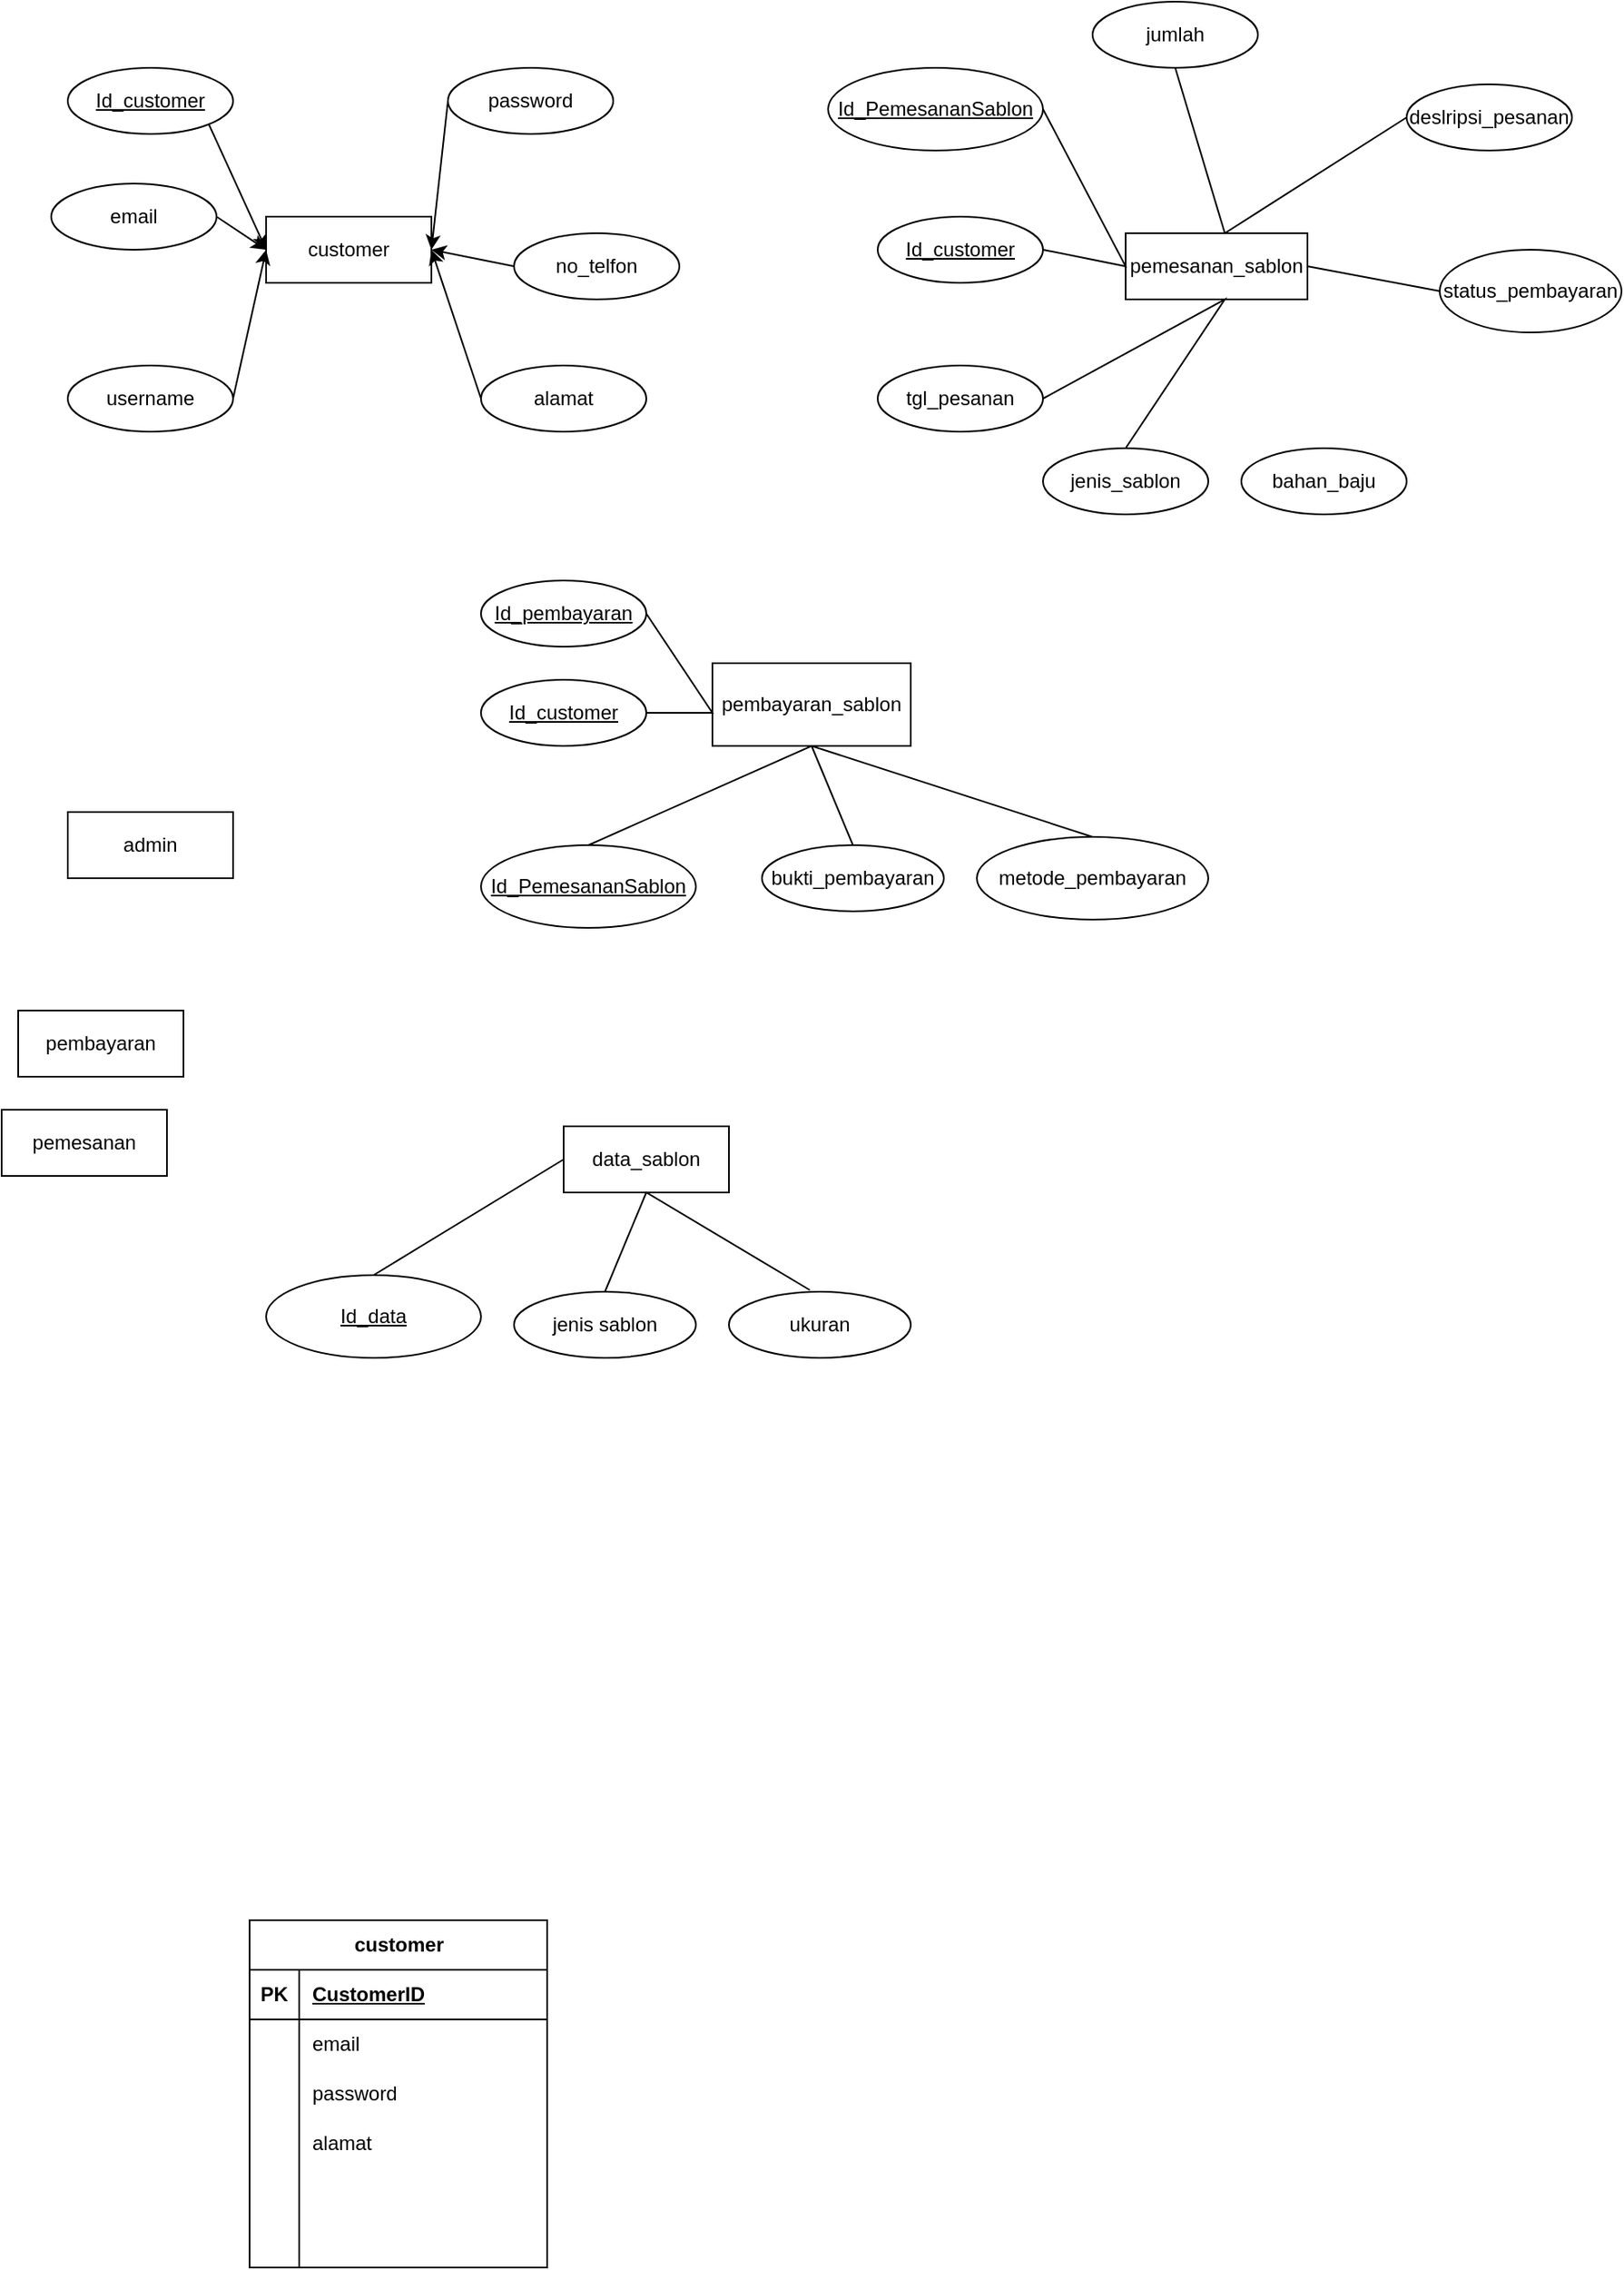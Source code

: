 <mxfile version="21.1.1" type="github">
  <diagram id="R2lEEEUBdFMjLlhIrx00" name="Page-1">
    <mxGraphModel dx="1970" dy="478" grid="1" gridSize="10" guides="1" tooltips="1" connect="1" arrows="1" fold="1" page="1" pageScale="1" pageWidth="850" pageHeight="1100" math="0" shadow="0" extFonts="Permanent Marker^https://fonts.googleapis.com/css?family=Permanent+Marker">
      <root>
        <mxCell id="0" />
        <mxCell id="1" parent="0" />
        <mxCell id="5mV2cB9xephwo2F0kHvx-2" value="customer&lt;br&gt;" style="whiteSpace=wrap;html=1;align=center;" parent="1" vertex="1">
          <mxGeometry x="150" y="140" width="100" height="40" as="geometry" />
        </mxCell>
        <mxCell id="5mV2cB9xephwo2F0kHvx-3" value="admin" style="whiteSpace=wrap;html=1;align=center;" parent="1" vertex="1">
          <mxGeometry x="30" y="500" width="100" height="40" as="geometry" />
        </mxCell>
        <mxCell id="5mV2cB9xephwo2F0kHvx-5" value="pemesanan" style="whiteSpace=wrap;html=1;align=center;" parent="1" vertex="1">
          <mxGeometry x="-10" y="680" width="100" height="40" as="geometry" />
        </mxCell>
        <mxCell id="5mV2cB9xephwo2F0kHvx-6" value="pemesanan_sablon" style="whiteSpace=wrap;html=1;align=center;" parent="1" vertex="1">
          <mxGeometry x="670" y="150" width="110" height="40" as="geometry" />
        </mxCell>
        <mxCell id="5mV2cB9xephwo2F0kHvx-7" value="pembayaran_sablon" style="whiteSpace=wrap;html=1;align=center;" parent="1" vertex="1">
          <mxGeometry x="420" y="410" width="120" height="50" as="geometry" />
        </mxCell>
        <mxCell id="5mV2cB9xephwo2F0kHvx-8" value="pembayaran" style="whiteSpace=wrap;html=1;align=center;" parent="1" vertex="1">
          <mxGeometry y="620" width="100" height="40" as="geometry" />
        </mxCell>
        <mxCell id="5mV2cB9xephwo2F0kHvx-9" value="data_sablon" style="whiteSpace=wrap;html=1;align=center;" parent="1" vertex="1">
          <mxGeometry x="330" y="690" width="100" height="40" as="geometry" />
        </mxCell>
        <mxCell id="WgaGpkO2jQIKQM-egrKY-1" value="customer" style="shape=table;startSize=30;container=1;collapsible=1;childLayout=tableLayout;fixedRows=1;rowLines=0;fontStyle=1;align=center;resizeLast=1;html=1;" parent="1" vertex="1">
          <mxGeometry x="140" y="1170" width="180" height="210" as="geometry" />
        </mxCell>
        <mxCell id="WgaGpkO2jQIKQM-egrKY-2" value="" style="shape=tableRow;horizontal=0;startSize=0;swimlaneHead=0;swimlaneBody=0;fillColor=none;collapsible=0;dropTarget=0;points=[[0,0.5],[1,0.5]];portConstraint=eastwest;top=0;left=0;right=0;bottom=1;" parent="WgaGpkO2jQIKQM-egrKY-1" vertex="1">
          <mxGeometry y="30" width="180" height="30" as="geometry" />
        </mxCell>
        <mxCell id="WgaGpkO2jQIKQM-egrKY-3" value="PK" style="shape=partialRectangle;connectable=0;fillColor=none;top=0;left=0;bottom=0;right=0;fontStyle=1;overflow=hidden;whiteSpace=wrap;html=1;" parent="WgaGpkO2jQIKQM-egrKY-2" vertex="1">
          <mxGeometry width="30" height="30" as="geometry">
            <mxRectangle width="30" height="30" as="alternateBounds" />
          </mxGeometry>
        </mxCell>
        <mxCell id="WgaGpkO2jQIKQM-egrKY-4" value="CustomerID" style="shape=partialRectangle;connectable=0;fillColor=none;top=0;left=0;bottom=0;right=0;align=left;spacingLeft=6;fontStyle=5;overflow=hidden;whiteSpace=wrap;html=1;" parent="WgaGpkO2jQIKQM-egrKY-2" vertex="1">
          <mxGeometry x="30" width="150" height="30" as="geometry">
            <mxRectangle width="150" height="30" as="alternateBounds" />
          </mxGeometry>
        </mxCell>
        <mxCell id="WgaGpkO2jQIKQM-egrKY-5" value="" style="shape=tableRow;horizontal=0;startSize=0;swimlaneHead=0;swimlaneBody=0;fillColor=none;collapsible=0;dropTarget=0;points=[[0,0.5],[1,0.5]];portConstraint=eastwest;top=0;left=0;right=0;bottom=0;" parent="WgaGpkO2jQIKQM-egrKY-1" vertex="1">
          <mxGeometry y="60" width="180" height="30" as="geometry" />
        </mxCell>
        <mxCell id="WgaGpkO2jQIKQM-egrKY-6" value="" style="shape=partialRectangle;connectable=0;fillColor=none;top=0;left=0;bottom=0;right=0;editable=1;overflow=hidden;whiteSpace=wrap;html=1;" parent="WgaGpkO2jQIKQM-egrKY-5" vertex="1">
          <mxGeometry width="30" height="30" as="geometry">
            <mxRectangle width="30" height="30" as="alternateBounds" />
          </mxGeometry>
        </mxCell>
        <mxCell id="WgaGpkO2jQIKQM-egrKY-7" value="email" style="shape=partialRectangle;connectable=0;fillColor=none;top=0;left=0;bottom=0;right=0;align=left;spacingLeft=6;overflow=hidden;whiteSpace=wrap;html=1;" parent="WgaGpkO2jQIKQM-egrKY-5" vertex="1">
          <mxGeometry x="30" width="150" height="30" as="geometry">
            <mxRectangle width="150" height="30" as="alternateBounds" />
          </mxGeometry>
        </mxCell>
        <mxCell id="WgaGpkO2jQIKQM-egrKY-8" value="" style="shape=tableRow;horizontal=0;startSize=0;swimlaneHead=0;swimlaneBody=0;fillColor=none;collapsible=0;dropTarget=0;points=[[0,0.5],[1,0.5]];portConstraint=eastwest;top=0;left=0;right=0;bottom=0;" parent="WgaGpkO2jQIKQM-egrKY-1" vertex="1">
          <mxGeometry y="90" width="180" height="30" as="geometry" />
        </mxCell>
        <mxCell id="WgaGpkO2jQIKQM-egrKY-9" value="" style="shape=partialRectangle;connectable=0;fillColor=none;top=0;left=0;bottom=0;right=0;editable=1;overflow=hidden;whiteSpace=wrap;html=1;" parent="WgaGpkO2jQIKQM-egrKY-8" vertex="1">
          <mxGeometry width="30" height="30" as="geometry">
            <mxRectangle width="30" height="30" as="alternateBounds" />
          </mxGeometry>
        </mxCell>
        <mxCell id="WgaGpkO2jQIKQM-egrKY-10" value="password" style="shape=partialRectangle;connectable=0;fillColor=none;top=0;left=0;bottom=0;right=0;align=left;spacingLeft=6;overflow=hidden;whiteSpace=wrap;html=1;" parent="WgaGpkO2jQIKQM-egrKY-8" vertex="1">
          <mxGeometry x="30" width="150" height="30" as="geometry">
            <mxRectangle width="150" height="30" as="alternateBounds" />
          </mxGeometry>
        </mxCell>
        <mxCell id="WgaGpkO2jQIKQM-egrKY-11" value="" style="shape=tableRow;horizontal=0;startSize=0;swimlaneHead=0;swimlaneBody=0;fillColor=none;collapsible=0;dropTarget=0;points=[[0,0.5],[1,0.5]];portConstraint=eastwest;top=0;left=0;right=0;bottom=0;" parent="WgaGpkO2jQIKQM-egrKY-1" vertex="1">
          <mxGeometry y="120" width="180" height="30" as="geometry" />
        </mxCell>
        <mxCell id="WgaGpkO2jQIKQM-egrKY-12" value="" style="shape=partialRectangle;connectable=0;fillColor=none;top=0;left=0;bottom=0;right=0;editable=1;overflow=hidden;whiteSpace=wrap;html=1;" parent="WgaGpkO2jQIKQM-egrKY-11" vertex="1">
          <mxGeometry width="30" height="30" as="geometry">
            <mxRectangle width="30" height="30" as="alternateBounds" />
          </mxGeometry>
        </mxCell>
        <mxCell id="WgaGpkO2jQIKQM-egrKY-13" value="alamat" style="shape=partialRectangle;connectable=0;fillColor=none;top=0;left=0;bottom=0;right=0;align=left;spacingLeft=6;overflow=hidden;whiteSpace=wrap;html=1;" parent="WgaGpkO2jQIKQM-egrKY-11" vertex="1">
          <mxGeometry x="30" width="150" height="30" as="geometry">
            <mxRectangle width="150" height="30" as="alternateBounds" />
          </mxGeometry>
        </mxCell>
        <mxCell id="WgaGpkO2jQIKQM-egrKY-30" style="shape=tableRow;horizontal=0;startSize=0;swimlaneHead=0;swimlaneBody=0;fillColor=none;collapsible=0;dropTarget=0;points=[[0,0.5],[1,0.5]];portConstraint=eastwest;top=0;left=0;right=0;bottom=0;" parent="WgaGpkO2jQIKQM-egrKY-1" vertex="1">
          <mxGeometry y="150" width="180" height="30" as="geometry" />
        </mxCell>
        <mxCell id="WgaGpkO2jQIKQM-egrKY-31" style="shape=partialRectangle;connectable=0;fillColor=none;top=0;left=0;bottom=0;right=0;editable=1;overflow=hidden;whiteSpace=wrap;html=1;" parent="WgaGpkO2jQIKQM-egrKY-30" vertex="1">
          <mxGeometry width="30" height="30" as="geometry">
            <mxRectangle width="30" height="30" as="alternateBounds" />
          </mxGeometry>
        </mxCell>
        <mxCell id="WgaGpkO2jQIKQM-egrKY-32" style="shape=partialRectangle;connectable=0;fillColor=none;top=0;left=0;bottom=0;right=0;align=left;spacingLeft=6;overflow=hidden;whiteSpace=wrap;html=1;" parent="WgaGpkO2jQIKQM-egrKY-30" vertex="1">
          <mxGeometry x="30" width="150" height="30" as="geometry">
            <mxRectangle width="150" height="30" as="alternateBounds" />
          </mxGeometry>
        </mxCell>
        <mxCell id="WgaGpkO2jQIKQM-egrKY-33" style="shape=tableRow;horizontal=0;startSize=0;swimlaneHead=0;swimlaneBody=0;fillColor=none;collapsible=0;dropTarget=0;points=[[0,0.5],[1,0.5]];portConstraint=eastwest;top=0;left=0;right=0;bottom=0;" parent="WgaGpkO2jQIKQM-egrKY-1" vertex="1">
          <mxGeometry y="180" width="180" height="30" as="geometry" />
        </mxCell>
        <mxCell id="WgaGpkO2jQIKQM-egrKY-34" style="shape=partialRectangle;connectable=0;fillColor=none;top=0;left=0;bottom=0;right=0;editable=1;overflow=hidden;whiteSpace=wrap;html=1;" parent="WgaGpkO2jQIKQM-egrKY-33" vertex="1">
          <mxGeometry width="30" height="30" as="geometry">
            <mxRectangle width="30" height="30" as="alternateBounds" />
          </mxGeometry>
        </mxCell>
        <mxCell id="WgaGpkO2jQIKQM-egrKY-35" style="shape=partialRectangle;connectable=0;fillColor=none;top=0;left=0;bottom=0;right=0;align=left;spacingLeft=6;overflow=hidden;whiteSpace=wrap;html=1;" parent="WgaGpkO2jQIKQM-egrKY-33" vertex="1">
          <mxGeometry x="30" width="150" height="30" as="geometry">
            <mxRectangle width="150" height="30" as="alternateBounds" />
          </mxGeometry>
        </mxCell>
        <mxCell id="6rPEh_bnvKrcq9A52BbG-6" style="rounded=0;orthogonalLoop=1;jettySize=auto;html=1;exitX=1;exitY=1;exitDx=0;exitDy=0;entryX=0;entryY=0.5;entryDx=0;entryDy=0;" parent="1" source="YTI3r-vrlZ_UczR5QLay-1" target="5mV2cB9xephwo2F0kHvx-2" edge="1">
          <mxGeometry relative="1" as="geometry" />
        </mxCell>
        <mxCell id="YTI3r-vrlZ_UczR5QLay-1" value="Id_customer" style="ellipse;whiteSpace=wrap;html=1;align=center;fontStyle=4;" parent="1" vertex="1">
          <mxGeometry x="30" y="50" width="100" height="40" as="geometry" />
        </mxCell>
        <mxCell id="6rPEh_bnvKrcq9A52BbG-8" style="rounded=0;orthogonalLoop=1;jettySize=auto;html=1;exitX=1;exitY=0.5;exitDx=0;exitDy=0;entryX=0;entryY=0.5;entryDx=0;entryDy=0;" parent="1" source="YTI3r-vrlZ_UczR5QLay-3" target="5mV2cB9xephwo2F0kHvx-2" edge="1">
          <mxGeometry relative="1" as="geometry" />
        </mxCell>
        <mxCell id="YTI3r-vrlZ_UczR5QLay-3" value="username" style="ellipse;whiteSpace=wrap;html=1;align=center;" parent="1" vertex="1">
          <mxGeometry x="30" y="230" width="100" height="40" as="geometry" />
        </mxCell>
        <mxCell id="6rPEh_bnvKrcq9A52BbG-7" style="rounded=0;orthogonalLoop=1;jettySize=auto;html=1;exitX=1;exitY=0.5;exitDx=0;exitDy=0;entryX=0;entryY=0.5;entryDx=0;entryDy=0;" parent="1" source="YTI3r-vrlZ_UczR5QLay-4" target="5mV2cB9xephwo2F0kHvx-2" edge="1">
          <mxGeometry relative="1" as="geometry" />
        </mxCell>
        <mxCell id="YTI3r-vrlZ_UczR5QLay-4" value="email" style="ellipse;whiteSpace=wrap;html=1;align=center;" parent="1" vertex="1">
          <mxGeometry x="20" y="120" width="100" height="40" as="geometry" />
        </mxCell>
        <mxCell id="6rPEh_bnvKrcq9A52BbG-9" style="rounded=0;orthogonalLoop=1;jettySize=auto;html=1;exitX=0;exitY=0.5;exitDx=0;exitDy=0;entryX=1;entryY=0.5;entryDx=0;entryDy=0;" parent="1" source="YTI3r-vrlZ_UczR5QLay-5" target="5mV2cB9xephwo2F0kHvx-2" edge="1">
          <mxGeometry relative="1" as="geometry" />
        </mxCell>
        <mxCell id="YTI3r-vrlZ_UczR5QLay-5" value="password" style="ellipse;whiteSpace=wrap;html=1;align=center;" parent="1" vertex="1">
          <mxGeometry x="260" y="50" width="100" height="40" as="geometry" />
        </mxCell>
        <mxCell id="6rPEh_bnvKrcq9A52BbG-11" style="rounded=0;orthogonalLoop=1;jettySize=auto;html=1;exitX=0;exitY=0.5;exitDx=0;exitDy=0;entryX=1;entryY=0.5;entryDx=0;entryDy=0;" parent="1" source="YTI3r-vrlZ_UczR5QLay-6" target="5mV2cB9xephwo2F0kHvx-2" edge="1">
          <mxGeometry relative="1" as="geometry" />
        </mxCell>
        <mxCell id="YTI3r-vrlZ_UczR5QLay-6" value="alamat" style="ellipse;whiteSpace=wrap;html=1;align=center;" parent="1" vertex="1">
          <mxGeometry x="280" y="230" width="100" height="40" as="geometry" />
        </mxCell>
        <mxCell id="6rPEh_bnvKrcq9A52BbG-10" style="rounded=0;orthogonalLoop=1;jettySize=auto;html=1;exitX=0;exitY=0.5;exitDx=0;exitDy=0;" parent="1" source="YTI3r-vrlZ_UczR5QLay-7" edge="1">
          <mxGeometry relative="1" as="geometry">
            <mxPoint x="250.0" y="160.0" as="targetPoint" />
          </mxGeometry>
        </mxCell>
        <mxCell id="YTI3r-vrlZ_UczR5QLay-7" value="no_telfon" style="ellipse;whiteSpace=wrap;html=1;align=center;" parent="1" vertex="1">
          <mxGeometry x="300" y="150" width="100" height="40" as="geometry" />
        </mxCell>
        <mxCell id="YTI3r-vrlZ_UczR5QLay-8" value="Id_PemesananSablon" style="ellipse;whiteSpace=wrap;html=1;align=center;fontStyle=4;" parent="1" vertex="1">
          <mxGeometry x="490" y="50" width="130" height="50" as="geometry" />
        </mxCell>
        <mxCell id="YTI3r-vrlZ_UczR5QLay-9" value="tgl_pesanan" style="ellipse;whiteSpace=wrap;html=1;align=center;" parent="1" vertex="1">
          <mxGeometry x="520" y="230" width="100" height="40" as="geometry" />
        </mxCell>
        <mxCell id="0i90_Ah9qwGSS9QuldRk-4" value="jenis_sablon" style="ellipse;whiteSpace=wrap;html=1;align=center;" parent="1" vertex="1">
          <mxGeometry x="620" y="280" width="100" height="40" as="geometry" />
        </mxCell>
        <mxCell id="0i90_Ah9qwGSS9QuldRk-5" value="jumlah" style="ellipse;whiteSpace=wrap;html=1;align=center;" parent="1" vertex="1">
          <mxGeometry x="650" y="10" width="100" height="40" as="geometry" />
        </mxCell>
        <mxCell id="0i90_Ah9qwGSS9QuldRk-6" value="deslripsi_pesanan" style="ellipse;whiteSpace=wrap;html=1;align=center;" parent="1" vertex="1">
          <mxGeometry x="840" y="60" width="100" height="40" as="geometry" />
        </mxCell>
        <mxCell id="ONWFa-ybsfFDMQkK8CN--2" value="" style="endArrow=none;html=1;rounded=0;entryX=1;entryY=0.5;entryDx=0;entryDy=0;exitX=1;exitY=0.5;exitDx=0;exitDy=0;" edge="1" parent="1" target="YTI3r-vrlZ_UczR5QLay-8">
          <mxGeometry relative="1" as="geometry">
            <mxPoint x="620.0" y="160" as="sourcePoint" />
            <mxPoint x="570" y="170" as="targetPoint" />
            <Array as="points">
              <mxPoint x="670" y="170" />
            </Array>
          </mxGeometry>
        </mxCell>
        <mxCell id="ONWFa-ybsfFDMQkK8CN--3" value="Id_customer" style="ellipse;whiteSpace=wrap;html=1;align=center;fontStyle=4;" vertex="1" parent="1">
          <mxGeometry x="520" y="140" width="100" height="40" as="geometry" />
        </mxCell>
        <mxCell id="ONWFa-ybsfFDMQkK8CN--4" value="" style="endArrow=none;html=1;rounded=0;entryX=1;entryY=0.5;entryDx=0;entryDy=0;exitX=0.5;exitY=0;exitDx=0;exitDy=0;" edge="1" parent="1" source="0i90_Ah9qwGSS9QuldRk-4" target="YTI3r-vrlZ_UczR5QLay-9">
          <mxGeometry relative="1" as="geometry">
            <mxPoint x="330" y="170" as="sourcePoint" />
            <mxPoint x="490" y="170" as="targetPoint" />
            <Array as="points">
              <mxPoint x="730" y="190" />
            </Array>
          </mxGeometry>
        </mxCell>
        <mxCell id="ONWFa-ybsfFDMQkK8CN--5" value="" style="endArrow=none;html=1;rounded=0;exitX=0.5;exitY=1;exitDx=0;exitDy=0;entryX=0;entryY=0.5;entryDx=0;entryDy=0;" edge="1" parent="1" source="0i90_Ah9qwGSS9QuldRk-5" target="0i90_Ah9qwGSS9QuldRk-6">
          <mxGeometry relative="1" as="geometry">
            <mxPoint x="670" y="170" as="sourcePoint" />
            <mxPoint x="830" y="90" as="targetPoint" />
            <Array as="points">
              <mxPoint x="730" y="150" />
            </Array>
          </mxGeometry>
        </mxCell>
        <mxCell id="ONWFa-ybsfFDMQkK8CN--6" value="Id_customer" style="ellipse;whiteSpace=wrap;html=1;align=center;fontStyle=4;" vertex="1" parent="1">
          <mxGeometry x="280" y="420" width="100" height="40" as="geometry" />
        </mxCell>
        <mxCell id="ONWFa-ybsfFDMQkK8CN--7" value="Id_pembayaran" style="ellipse;whiteSpace=wrap;html=1;align=center;fontStyle=4;" vertex="1" parent="1">
          <mxGeometry x="280" y="360" width="100" height="40" as="geometry" />
        </mxCell>
        <mxCell id="ONWFa-ybsfFDMQkK8CN--8" value="status_pembayaran" style="ellipse;whiteSpace=wrap;html=1;align=center;" vertex="1" parent="1">
          <mxGeometry x="860" y="160" width="110" height="50" as="geometry" />
        </mxCell>
        <mxCell id="ONWFa-ybsfFDMQkK8CN--9" value="" style="endArrow=none;html=1;rounded=0;entryX=0;entryY=0.5;entryDx=0;entryDy=0;exitX=1;exitY=0.5;exitDx=0;exitDy=0;" edge="1" parent="1" source="5mV2cB9xephwo2F0kHvx-6" target="ONWFa-ybsfFDMQkK8CN--8">
          <mxGeometry relative="1" as="geometry">
            <mxPoint x="800" y="180" as="sourcePoint" />
            <mxPoint x="690" y="190" as="targetPoint" />
          </mxGeometry>
        </mxCell>
        <mxCell id="ONWFa-ybsfFDMQkK8CN--10" value="bahan_baju" style="ellipse;whiteSpace=wrap;html=1;align=center;" vertex="1" parent="1">
          <mxGeometry x="740" y="280" width="100" height="40" as="geometry" />
        </mxCell>
        <mxCell id="ONWFa-ybsfFDMQkK8CN--11" value="Id_PemesananSablon" style="ellipse;whiteSpace=wrap;html=1;align=center;fontStyle=4;" vertex="1" parent="1">
          <mxGeometry x="280" y="520" width="130" height="50" as="geometry" />
        </mxCell>
        <mxCell id="ONWFa-ybsfFDMQkK8CN--12" value="bukti_pembayaran" style="ellipse;whiteSpace=wrap;html=1;align=center;" vertex="1" parent="1">
          <mxGeometry x="450" y="520" width="110" height="40" as="geometry" />
        </mxCell>
        <mxCell id="ONWFa-ybsfFDMQkK8CN--13" value="metode_pembayaran" style="ellipse;whiteSpace=wrap;html=1;align=center;" vertex="1" parent="1">
          <mxGeometry x="580" y="515" width="140" height="50" as="geometry" />
        </mxCell>
        <mxCell id="ONWFa-ybsfFDMQkK8CN--14" value="" style="endArrow=none;html=1;rounded=0;exitX=1;exitY=0.5;exitDx=0;exitDy=0;entryX=1;entryY=0.5;entryDx=0;entryDy=0;" edge="1" parent="1" source="ONWFa-ybsfFDMQkK8CN--7" target="ONWFa-ybsfFDMQkK8CN--6">
          <mxGeometry relative="1" as="geometry">
            <mxPoint x="530" y="490" as="sourcePoint" />
            <mxPoint x="690" y="490" as="targetPoint" />
            <Array as="points">
              <mxPoint x="420" y="440" />
            </Array>
          </mxGeometry>
        </mxCell>
        <mxCell id="ONWFa-ybsfFDMQkK8CN--15" value="" style="endArrow=none;html=1;rounded=0;exitX=0.5;exitY=0;exitDx=0;exitDy=0;entryX=0.5;entryY=0;entryDx=0;entryDy=0;" edge="1" parent="1" source="ONWFa-ybsfFDMQkK8CN--11" target="ONWFa-ybsfFDMQkK8CN--13">
          <mxGeometry relative="1" as="geometry">
            <mxPoint x="410" y="490" as="sourcePoint" />
            <mxPoint x="570" y="490" as="targetPoint" />
            <Array as="points">
              <mxPoint x="480" y="460" />
            </Array>
          </mxGeometry>
        </mxCell>
        <mxCell id="ONWFa-ybsfFDMQkK8CN--16" value="" style="endArrow=none;html=1;rounded=0;exitX=0.5;exitY=1;exitDx=0;exitDy=0;entryX=0.5;entryY=0;entryDx=0;entryDy=0;" edge="1" parent="1" source="5mV2cB9xephwo2F0kHvx-7" target="ONWFa-ybsfFDMQkK8CN--12">
          <mxGeometry relative="1" as="geometry">
            <mxPoint x="530" y="490" as="sourcePoint" />
            <mxPoint x="690" y="490" as="targetPoint" />
          </mxGeometry>
        </mxCell>
        <mxCell id="ONWFa-ybsfFDMQkK8CN--23" value="Id_data" style="ellipse;whiteSpace=wrap;html=1;align=center;fontStyle=4;" vertex="1" parent="1">
          <mxGeometry x="150" y="780" width="130" height="50" as="geometry" />
        </mxCell>
        <mxCell id="ONWFa-ybsfFDMQkK8CN--24" value="jenis sablon" style="ellipse;whiteSpace=wrap;html=1;align=center;" vertex="1" parent="1">
          <mxGeometry x="300" y="790" width="110" height="40" as="geometry" />
        </mxCell>
        <mxCell id="ONWFa-ybsfFDMQkK8CN--25" value="ukuran" style="ellipse;whiteSpace=wrap;html=1;align=center;" vertex="1" parent="1">
          <mxGeometry x="430" y="790" width="110" height="40" as="geometry" />
        </mxCell>
        <mxCell id="ONWFa-ybsfFDMQkK8CN--27" value="" style="endArrow=none;html=1;rounded=0;exitX=0.5;exitY=0;exitDx=0;exitDy=0;entryX=0;entryY=0.5;entryDx=0;entryDy=0;" edge="1" parent="1" source="ONWFa-ybsfFDMQkK8CN--23" target="5mV2cB9xephwo2F0kHvx-9">
          <mxGeometry relative="1" as="geometry">
            <mxPoint x="400" y="810" as="sourcePoint" />
            <mxPoint x="560" y="810" as="targetPoint" />
          </mxGeometry>
        </mxCell>
        <mxCell id="ONWFa-ybsfFDMQkK8CN--28" value="" style="endArrow=none;html=1;rounded=0;exitX=0.5;exitY=0;exitDx=0;exitDy=0;entryX=0.445;entryY=-0.025;entryDx=0;entryDy=0;entryPerimeter=0;" edge="1" parent="1" source="ONWFa-ybsfFDMQkK8CN--24" target="ONWFa-ybsfFDMQkK8CN--25">
          <mxGeometry relative="1" as="geometry">
            <mxPoint x="400" y="810" as="sourcePoint" />
            <mxPoint x="560" y="810" as="targetPoint" />
            <Array as="points">
              <mxPoint x="380" y="730" />
            </Array>
          </mxGeometry>
        </mxCell>
      </root>
    </mxGraphModel>
  </diagram>
</mxfile>
